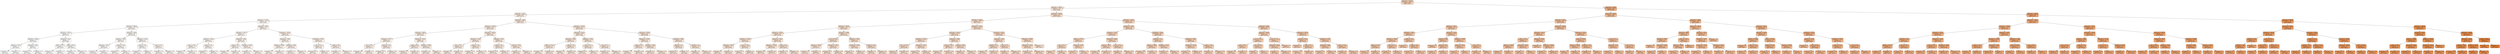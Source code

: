 digraph Tree {
node [shape=box, style="filled, rounded", color="black", fontname="helvetica"] ;
edge [fontname="helvetica"] ;
0 [label="GOLD_open <= 1487.35\nsquared_error = 54535.72\nsamples = 1851\nvalue = 1425.0", fillcolor="#f5d1b6"] ;
1 [label="GOLD_open <= 1262.45\nsquared_error = 7418.2\nsamples = 1175\nvalue = 1266.99", fillcolor="#f9e4d5"] ;
0 -> 1 [labeldistance=2.5, labelangle=45, headlabel="True"] ;
2 [label="GOLD_open <= 1172.7\nsquared_error = 2549.37\nsamples = 554\nvalue = 1197.73", fillcolor="#fbede2"] ;
1 -> 2 ;
3 [label="GOLD_open <= 1117.75\nsquared_error = 1176.91\nsamples = 129\nvalue = 1122.54", fillcolor="#fdf6f1"] ;
2 -> 3 ;
4 [label="GOLD_high <= 1093.85\nsquared_error = 307.85\nsamples = 53\nvalue = 1089.39", fillcolor="#fefaf7"] ;
3 -> 4 ;
5 [label="GOLD_open <= 1071.25\nsquared_error = 91.32\nsamples = 24\nvalue = 1071.71", fillcolor="#fefcfb"] ;
4 -> 5 ;
6 [label="GOLD_open <= 1063.3\nsquared_error = 23.88\nsamples = 12\nvalue = 1063.94", fillcolor="#fffdfc"] ;
5 -> 6 ;
7 [label="GOLD_low <= 1051.1\nsquared_error = 15.76\nsamples = 5\nvalue = 1059.22", fillcolor="#fffefd"] ;
6 -> 7 ;
8 [label="squared_error = 0.0\nsamples = 1\nvalue = 1049.6", fillcolor="#ffffff"] ;
7 -> 8 ;
9 [label="squared_error = 4.71\nsamples = 4\nvalue = 1060.42", fillcolor="#fffefd"] ;
7 -> 9 ;
10 [label="GOLD_open <= 1066.7\nsquared_error = 3.46\nsamples = 7\nvalue = 1067.2", fillcolor="#fffdfc"] ;
6 -> 10 ;
11 [label="squared_error = 0.01\nsamples = 2\nvalue = 1065.06", fillcolor="#fffdfc"] ;
10 -> 11 ;
12 [label="squared_error = 0.97\nsamples = 5\nvalue = 1068.54", fillcolor="#fffdfb"] ;
10 -> 12 ;
13 [label="GOLD_open <= 1077.2\nsquared_error = 18.43\nsamples = 12\nvalue = 1080.71", fillcolor="#fefbf9"] ;
5 -> 13 ;
14 [label="SP500 <= 2087.73\nsquared_error = 1.33\nsamples = 6\nvalue = 1075.49", fillcolor="#fefcfa"] ;
13 -> 14 ;
15 [label="squared_error = 0.27\nsamples = 5\nvalue = 1076.16", fillcolor="#fefcfa"] ;
14 -> 15 ;
16 [label="squared_error = 0.0\nsamples = 1\nvalue = 1073.8", fillcolor="#fefcfa"] ;
14 -> 16 ;
17 [label="SP500 <= 2042.47\nsquared_error = 3.2\nsamples = 6\nvalue = 1083.76", fillcolor="#fefbf8"] ;
13 -> 17 ;
18 [label="squared_error = 0.04\nsamples = 2\nvalue = 1080.87", fillcolor="#fefbf9"] ;
17 -> 18 ;
19 [label="squared_error = 0.53\nsamples = 4\nvalue = 1084.72", fillcolor="#fefbf8"] ;
17 -> 19 ;
20 [label="GOLD_high <= 1109.0\nsquared_error = 96.39\nsamples = 29\nvalue = 1101.46", fillcolor="#fef9f5"] ;
4 -> 20 ;
21 [label="GOLD_low <= 1088.3\nsquared_error = 24.17\nsamples = 14\nvalue = 1093.7", fillcolor="#fefaf6"] ;
20 -> 21 ;
22 [label="GOLD_open <= 1091.2\nsquared_error = 11.77\nsamples = 10\nvalue = 1091.73", fillcolor="#fefaf7"] ;
21 -> 22 ;
23 [label="squared_error = 3.6\nsamples = 5\nvalue = 1088.58", fillcolor="#fefaf7"] ;
22 -> 23 ;
24 [label="squared_error = 7.11\nsamples = 5\nvalue = 1093.63", fillcolor="#fefaf6"] ;
22 -> 24 ;
25 [label="crude_oil <= 30.47\nsquared_error = 15.11\nsamples = 4\nvalue = 1099.59", fillcolor="#fef9f5"] ;
21 -> 25 ;
26 [label="squared_error = 0.0\nsamples = 1\nvalue = 1106.2", fillcolor="#fef8f4"] ;
25 -> 26 ;
27 [label="squared_error = 0.71\nsamples = 3\nvalue = 1097.38", fillcolor="#fef9f6"] ;
25 -> 27 ;
28 [label="GOLD_open <= 1110.35\nsquared_error = 31.16\nsamples = 15\nvalue = 1110.34", fillcolor="#fdf7f3"] ;
20 -> 28 ;
29 [label="silver <= 14.93\nsquared_error = 4.25\nsamples = 7\nvalue = 1104.71", fillcolor="#fef8f4"] ;
28 -> 29 ;
30 [label="squared_error = 0.74\nsamples = 4\nvalue = 1103.09", fillcolor="#fef8f5"] ;
29 -> 30 ;
31 [label="squared_error = 1.7\nsamples = 3\nvalue = 1106.6", fillcolor="#fef8f4"] ;
29 -> 31 ;
32 [label="silver <= 15.24\nsquared_error = 3.1\nsamples = 8\nvalue = 1115.23", fillcolor="#fdf7f2"] ;
28 -> 32 ;
33 [label="squared_error = 1.59\nsamples = 6\nvalue = 1116.05", fillcolor="#fdf7f2"] ;
32 -> 33 ;
34 [label="squared_error = 0.19\nsamples = 2\nvalue = 1112.95", fillcolor="#fdf7f3"] ;
32 -> 34 ;
35 [label="GOLD_open <= 1146.8\nsquared_error = 272.9\nsamples = 76\nvalue = 1149.34", fillcolor="#fcf3ec"] ;
3 -> 35 ;
36 [label="GOLD_open <= 1130.7\nsquared_error = 77.2\nsamples = 37\nvalue = 1133.75", fillcolor="#fdf5ef"] ;
35 -> 36 ;
37 [label="GOLD_low <= 1128.2\nsquared_error = 23.33\nsamples = 11\nvalue = 1123.54", fillcolor="#fdf6f1"] ;
36 -> 37 ;
38 [label="silver <= 14.26\nsquared_error = 15.38\nsamples = 9\nvalue = 1122.14", fillcolor="#fdf6f1"] ;
37 -> 38 ;
39 [label="squared_error = 0.0\nsamples = 1\nvalue = 1115.8", fillcolor="#fdf7f2"] ;
38 -> 39 ;
40 [label="squared_error = 11.01\nsamples = 8\nvalue = 1123.05", fillcolor="#fdf6f1"] ;
38 -> 40 ;
41 [label="copper <= 2.39\nsquared_error = 0.14\nsamples = 2\nvalue = 1130.97", fillcolor="#fdf5ef"] ;
37 -> 41 ;
42 [label="squared_error = 0.0\nsamples = 1\nvalue = 1131.5", fillcolor="#fdf5ef"] ;
41 -> 42 ;
43 [label="squared_error = 0.0\nsamples = 1\nvalue = 1130.7", fillcolor="#fdf5ef"] ;
41 -> 43 ;
44 [label="GOLD_open <= 1138.4\nsquared_error = 27.85\nsamples = 26\nvalue = 1138.73", fillcolor="#fdf4ee"] ;
36 -> 44 ;
45 [label="copper <= 2.32\nsquared_error = 5.65\nsamples = 14\nvalue = 1134.51", fillcolor="#fdf5ef"] ;
44 -> 45 ;
46 [label="squared_error = 3.63\nsamples = 3\nvalue = 1131.15", fillcolor="#fdf5ef"] ;
45 -> 46 ;
47 [label="squared_error = 2.85\nsamples = 11\nvalue = 1135.3", fillcolor="#fdf4ee"] ;
45 -> 47 ;
48 [label="GOLD_open <= 1144.65\nsquared_error = 8.76\nsamples = 12\nvalue = 1143.65", fillcolor="#fdf3ed"] ;
44 -> 48 ;
49 [label="squared_error = 4.76\nsamples = 8\nvalue = 1141.81", fillcolor="#fdf4ed"] ;
48 -> 49 ;
50 [label="squared_error = 1.36\nsamples = 4\nvalue = 1146.54", fillcolor="#fdf3ec"] ;
48 -> 50 ;
51 [label="GOLD_open <= 1161.25\nsquared_error = 50.02\nsamples = 39\nvalue = 1162.83", fillcolor="#fcf1e9"] ;
35 -> 51 ;
52 [label="GOLD_open <= 1154.5\nsquared_error = 10.54\nsamples = 15\nvalue = 1155.73", fillcolor="#fcf2ea"] ;
51 -> 52 ;
53 [label="GOLD_low <= 1136.95\nsquared_error = 1.67\nsamples = 7\nvalue = 1152.48", fillcolor="#fcf2eb"] ;
52 -> 53 ;
54 [label="squared_error = 0.0\nsamples = 1\nvalue = 1148.8", fillcolor="#fcf3ec"] ;
53 -> 54 ;
55 [label="squared_error = 0.34\nsamples = 6\nvalue = 1152.85", fillcolor="#fcf2eb"] ;
53 -> 55 ;
56 [label="GOLD_high <= 1168.3\nsquared_error = 2.69\nsamples = 8\nvalue = 1158.29", fillcolor="#fcf2ea"] ;
52 -> 56 ;
57 [label="squared_error = 0.57\nsamples = 7\nvalue = 1159.24", fillcolor="#fcf1ea"] ;
56 -> 57 ;
58 [label="squared_error = 0.0\nsamples = 1\nvalue = 1155.9", fillcolor="#fcf2ea"] ;
56 -> 58 ;
59 [label="GOLD_open <= 1168.75\nsquared_error = 25.71\nsamples = 24\nvalue = 1167.05", fillcolor="#fcf0e8"] ;
51 -> 59 ;
60 [label="VIX <= 14.12\nsquared_error = 25.33\nsamples = 15\nvalue = 1165.0", fillcolor="#fcf1e9"] ;
59 -> 60 ;
61 [label="squared_error = 30.23\nsamples = 4\nvalue = 1160.5", fillcolor="#fcf1e9"] ;
60 -> 61 ;
62 [label="squared_error = 10.15\nsamples = 11\nvalue = 1167.0", fillcolor="#fcf0e8"] ;
60 -> 62 ;
63 [label="copper <= 2.66\nsquared_error = 8.35\nsamples = 9\nvalue = 1170.39", fillcolor="#fcf0e8"] ;
59 -> 63 ;
64 [label="squared_error = 1.29\nsamples = 5\nvalue = 1172.14", fillcolor="#fcf0e7"] ;
63 -> 64 ;
65 [label="squared_error = 6.47\nsamples = 4\nvalue = 1167.47", fillcolor="#fcf0e8"] ;
63 -> 65 ;
66 [label="GOLD_open <= 1220.1\nsquared_error = 525.52\nsamples = 425\nvalue = 1222.5", fillcolor="#fbeadd"] ;
2 -> 66 ;
67 [label="GOLD_open <= 1198.8\nsquared_error = 151.16\nsamples = 192\nvalue = 1200.94", fillcolor="#fbece2"] ;
66 -> 67 ;
68 [label="GOLD_open <= 1188.3\nsquared_error = 48.14\nsamples = 79\nvalue = 1189.01", fillcolor="#fbeee4"] ;
67 -> 68 ;
69 [label="GOLD_open <= 1176.75\nsquared_error = 22.1\nsamples = 39\nvalue = 1182.83", fillcolor="#fcefe5"] ;
68 -> 69 ;
70 [label="VIX <= 14.65\nsquared_error = 4.76\nsamples = 7\nvalue = 1174.74", fillcolor="#fcf0e7"] ;
69 -> 70 ;
71 [label="squared_error = 0.58\nsamples = 6\nvalue = 1173.9", fillcolor="#fcf0e7"] ;
70 -> 71 ;
72 [label="squared_error = -0.0\nsamples = 1\nvalue = 1179.8", fillcolor="#fcefe6"] ;
70 -> 72 ;
73 [label="crude_oil <= 71.73\nsquared_error = 13.9\nsamples = 32\nvalue = 1183.98", fillcolor="#fceee5"] ;
69 -> 73 ;
74 [label="squared_error = 10.12\nsamples = 24\nvalue = 1183.1", fillcolor="#fcefe5"] ;
73 -> 74 ;
75 [label="squared_error = 11.62\nsamples = 8\nvalue = 1187.93", fillcolor="#fbeee4"] ;
73 -> 75 ;
76 [label="GOLD_open <= 1193.75\nsquared_error = 12.16\nsamples = 40\nvalue = 1194.1", fillcolor="#fbede3"] ;
68 -> 76 ;
77 [label="copper <= 2.32\nsquared_error = 9.59\nsamples = 20\nvalue = 1191.74", fillcolor="#fbede3"] ;
76 -> 77 ;
78 [label="squared_error = 0.11\nsamples = 2\nvalue = 1198.13", fillcolor="#fbede2"] ;
77 -> 78 ;
79 [label="squared_error = 6.18\nsamples = 18\nvalue = 1191.13", fillcolor="#fbeee4"] ;
77 -> 79 ;
80 [label="GOLD_low <= 1196.35\nsquared_error = 3.58\nsamples = 20\nvalue = 1196.46", fillcolor="#fbede2"] ;
76 -> 80 ;
81 [label="squared_error = 3.16\nsamples = 18\nvalue = 1196.02", fillcolor="#fbede3"] ;
80 -> 81 ;
82 [label="squared_error = 0.3\nsamples = 2\nvalue = 1198.55", fillcolor="#fbede2"] ;
80 -> 82 ;
83 [label="GOLD_open <= 1209.35\nsquared_error = 55.78\nsamples = 113\nvalue = 1209.2", fillcolor="#fbebe0"] ;
67 -> 83 ;
84 [label="GOLD_open <= 1204.1\nsquared_error = 21.95\nsamples = 62\nvalue = 1204.17", fillcolor="#fbece1"] ;
83 -> 84 ;
85 [label="NLR <= 44.33\nsquared_error = 12.39\nsamples = 32\nvalue = 1201.56", fillcolor="#fbece1"] ;
84 -> 85 ;
86 [label="squared_error = 0.0\nsamples = 1\nvalue = 1211.6", fillcolor="#fbebe0"] ;
85 -> 86 ;
87 [label="squared_error = 8.26\nsamples = 31\nvalue = 1201.11", fillcolor="#fbece2"] ;
85 -> 87 ;
88 [label="copper <= 3.09\nsquared_error = 18.1\nsamples = 30\nvalue = 1206.72", fillcolor="#fbece0"] ;
84 -> 88 ;
89 [label="squared_error = 11.42\nsamples = 25\nvalue = 1207.66", fillcolor="#fbebe0"] ;
88 -> 89 ;
90 [label="squared_error = 21.94\nsamples = 5\nvalue = 1201.23", fillcolor="#fbece2"] ;
88 -> 90 ;
91 [label="GOLD_open <= 1214.6\nsquared_error = 33.0\nsamples = 51\nvalue = 1214.89", fillcolor="#fbebdf"] ;
83 -> 91 ;
92 [label="copper <= 3.05\nsquared_error = 25.33\nsamples = 27\nvalue = 1212.38", fillcolor="#fbebdf"] ;
91 -> 92 ;
93 [label="squared_error = 14.03\nsamples = 22\nvalue = 1211.04", fillcolor="#fbebe0"] ;
92 -> 93 ;
94 [label="squared_error = 34.97\nsamples = 5\nvalue = 1217.71", fillcolor="#fbeade"] ;
92 -> 94 ;
95 [label="crude_oil <= 97.54\nsquared_error = 21.36\nsamples = 24\nvalue = 1218.58", fillcolor="#fbeade"] ;
91 -> 95 ;
96 [label="squared_error = 13.6\nsamples = 23\nvalue = 1218.08", fillcolor="#fbeade"] ;
95 -> 96 ;
97 [label="squared_error = -0.0\nsamples = 1\nvalue = 1235.0", fillcolor="#fae8db"] ;
95 -> 97 ;
98 [label="GOLD_open <= 1237.95\nsquared_error = 162.64\nsamples = 233\nvalue = 1239.56", fillcolor="#fae8da"] ;
66 -> 98 ;
99 [label="GOLD_open <= 1231.05\nsquared_error = 28.62\nsamples = 105\nvalue = 1227.84", fillcolor="#fae9dc"] ;
98 -> 99 ;
100 [label="GOLD_open <= 1224.9\nsquared_error = 14.87\nsamples = 70\nvalue = 1225.42", fillcolor="#fbe9dd"] ;
99 -> 100 ;
101 [label="SP500 <= 1115.14\nsquared_error = 10.58\nsamples = 31\nvalue = 1222.92", fillcolor="#fbeadd"] ;
100 -> 101 ;
102 [label="squared_error = 2.14\nsamples = 2\nvalue = 1215.63", fillcolor="#fbeadf"] ;
101 -> 102 ;
103 [label="squared_error = 8.04\nsamples = 29\nvalue = 1223.31", fillcolor="#fbeadd"] ;
101 -> 103 ;
104 [label="copper <= 2.08\nsquared_error = 7.78\nsamples = 39\nvalue = 1227.72", fillcolor="#fae9dc"] ;
100 -> 104 ;
105 [label="squared_error = 0.0\nsamples = 1\nvalue = 1239.1", fillcolor="#fae8da"] ;
104 -> 105 ;
106 [label="squared_error = 5.82\nsamples = 38\nvalue = 1227.54", fillcolor="#fae9dc"] ;
104 -> 106 ;
107 [label="GOLD_open <= 1234.0\nsquared_error = 17.55\nsamples = 35\nvalue = 1233.16", fillcolor="#fae8db"] ;
99 -> 107 ;
108 [label="silver <= 19.3\nsquared_error = 15.42\nsamples = 15\nvalue = 1230.68", fillcolor="#fae9dc"] ;
107 -> 108 ;
109 [label="squared_error = 8.75\nsamples = 13\nvalue = 1231.51", fillcolor="#fae9dc"] ;
108 -> 109 ;
110 [label="squared_error = 2.89\nsamples = 2\nvalue = 1222.0", fillcolor="#fbeade"] ;
108 -> 110 ;
111 [label="VIX <= 21.77\nsquared_error = 11.75\nsamples = 20\nvalue = 1234.89", fillcolor="#fae8db"] ;
107 -> 111 ;
112 [label="squared_error = 10.63\nsamples = 14\nvalue = 1236.39", fillcolor="#fae8db"] ;
111 -> 112 ;
113 [label="squared_error = 4.72\nsamples = 6\nvalue = 1232.59", fillcolor="#fae8db"] ;
111 -> 113 ;
114 [label="GOLD_open <= 1252.05\nsquared_error = 53.78\nsamples = 128\nvalue = 1249.85", fillcolor="#fae6d8"] ;
98 -> 114 ;
115 [label="GOLD_open <= 1243.65\nsquared_error = 27.67\nsamples = 79\nvalue = 1245.59", fillcolor="#fae7d9"] ;
114 -> 115 ;
116 [label="copper <= 2.67\nsquared_error = 14.6\nsamples = 31\nvalue = 1241.41", fillcolor="#fae7da"] ;
115 -> 116 ;
117 [label="squared_error = 7.35\nsamples = 7\nvalue = 1238.51", fillcolor="#fae8da"] ;
116 -> 117 ;
118 [label="squared_error = 13.69\nsamples = 24\nvalue = 1242.19", fillcolor="#fae7da"] ;
116 -> 118 ;
119 [label="GOLD_high <= 1261.1\nsquared_error = 15.95\nsamples = 48\nvalue = 1248.52", fillcolor="#fae6d8"] ;
115 -> 119 ;
120 [label="squared_error = 12.0\nsamples = 40\nvalue = 1247.63", fillcolor="#fae7d9"] ;
119 -> 120 ;
121 [label="squared_error = 11.11\nsamples = 8\nvalue = 1253.12", fillcolor="#fae6d7"] ;
119 -> 121 ;
122 [label="GOLD_open <= 1258.6\nsquared_error = 19.07\nsamples = 49\nvalue = 1256.74", fillcolor="#fae5d7"] ;
114 -> 122 ;
123 [label="EURUSD <= 1.37\nsquared_error = 10.1\nsamples = 36\nvalue = 1255.18", fillcolor="#fae6d7"] ;
122 -> 123 ;
124 [label="squared_error = 7.97\nsamples = 34\nvalue = 1254.79", fillcolor="#fae6d7"] ;
123 -> 124 ;
125 [label="squared_error = 9.61\nsamples = 2\nvalue = 1260.3", fillcolor="#fae5d6"] ;
123 -> 125 ;
126 [label="EURUSD <= 1.1\nsquared_error = 19.86\nsamples = 13\nvalue = 1260.72", fillcolor="#fae5d6"] ;
122 -> 126 ;
127 [label="squared_error = 5.11\nsamples = 3\nvalue = 1266.53", fillcolor="#f9e4d5"] ;
126 -> 127 ;
128 [label="squared_error = 7.98\nsamples = 10\nvalue = 1258.54", fillcolor="#fae5d6"] ;
126 -> 128 ;
129 [label="GOLD_open <= 1365.35\nsquared_error = 3148.59\nsamples = 621\nvalue = 1332.86", fillcolor="#f8dcc8"] ;
1 -> 129 ;
130 [label="GOLD_open <= 1308.15\nsquared_error = 708.52\nsamples = 478\nvalue = 1307.0", fillcolor="#f8dfcd"] ;
129 -> 130 ;
131 [label="GOLD_open <= 1285.05\nsquared_error = 141.87\nsamples = 243\nvalue = 1284.27", fillcolor="#f9e2d1"] ;
130 -> 131 ;
132 [label="GOLD_open <= 1272.65\nsquared_error = 36.38\nsamples = 122\nvalue = 1274.59", fillcolor="#f9e3d3"] ;
131 -> 132 ;
133 [label="GOLD_open <= 1267.65\nsquared_error = 16.02\nsamples = 42\nvalue = 1268.41", fillcolor="#f9e4d5"] ;
132 -> 133 ;
134 [label="GOLD_open <= 1262.8\nsquared_error = 14.77\nsamples = 20\nvalue = 1266.65", fillcolor="#f9e4d5"] ;
133 -> 134 ;
135 [label="squared_error = 0.0\nsamples = 1\nvalue = 1275.9", fillcolor="#f9e3d3"] ;
134 -> 135 ;
136 [label="squared_error = 7.12\nsamples = 19\nvalue = 1265.76", fillcolor="#f9e4d5"] ;
134 -> 136 ;
137 [label="silver <= 14.86\nsquared_error = 10.89\nsamples = 22\nvalue = 1270.21", fillcolor="#f9e4d4"] ;
133 -> 137 ;
138 [label="squared_error = 0.0\nsamples = 1\nvalue = 1258.1", fillcolor="#fae5d7"] ;
137 -> 138 ;
139 [label="squared_error = 6.5\nsamples = 21\nvalue = 1270.59", fillcolor="#f9e4d4"] ;
137 -> 139 ;
140 [label="GOLD_open <= 1281.5\nsquared_error = 15.32\nsamples = 80\nvalue = 1277.96", fillcolor="#f9e3d3"] ;
132 -> 140 ;
141 [label="GOLD_open <= 1276.85\nsquared_error = 10.15\nsamples = 61\nvalue = 1276.65", fillcolor="#f9e3d3"] ;
140 -> 141 ;
142 [label="squared_error = 6.11\nsamples = 23\nvalue = 1274.9", fillcolor="#f9e3d3"] ;
141 -> 142 ;
143 [label="squared_error = 9.62\nsamples = 38\nvalue = 1277.71", fillcolor="#f9e3d3"] ;
141 -> 143 ;
144 [label="NLR <= 45.76\nsquared_error = 6.22\nsamples = 19\nvalue = 1282.59", fillcolor="#f9e2d2"] ;
140 -> 144 ;
145 [label="squared_error = 0.06\nsamples = 2\nvalue = 1277.27", fillcolor="#f9e3d3"] ;
144 -> 145 ;
146 [label="squared_error = 3.02\nsamples = 17\nvalue = 1283.25", fillcolor="#f9e2d2"] ;
144 -> 146 ;
147 [label="GOLD_open <= 1296.6\nsquared_error = 51.78\nsamples = 121\nvalue = 1294.39", fillcolor="#f9e1cf"] ;
131 -> 147 ;
148 [label="RUT <= 663.86\nsquared_error = 19.97\nsamples = 80\nvalue = 1290.29", fillcolor="#f9e1d0"] ;
147 -> 148 ;
149 [label="GOLD_low <= 1287.85\nsquared_error = 44.01\nsamples = 2\nvalue = 1277.27", fillcolor="#f9e3d3"] ;
148 -> 149 ;
150 [label="squared_error = -0.0\nsamples = 1\nvalue = 1274.3", fillcolor="#f9e3d3"] ;
149 -> 150 ;
151 [label="squared_error = -0.0\nsamples = 1\nvalue = 1292.1", fillcolor="#f9e1d0"] ;
149 -> 151 ;
152 [label="GOLD_open <= 1290.35\nsquared_error = 9.4\nsamples = 78\nvalue = 1290.97", fillcolor="#f9e1d0"] ;
148 -> 152 ;
153 [label="squared_error = 8.21\nsamples = 28\nvalue = 1288.9", fillcolor="#f9e1d1"] ;
152 -> 153 ;
154 [label="squared_error = 4.96\nsamples = 50\nvalue = 1292.46", fillcolor="#f9e1d0"] ;
152 -> 154 ;
155 [label="GOLD_open <= 1303.6\nsquared_error = 15.74\nsamples = 41\nvalue = 1302.5", fillcolor="#f9e0ce"] ;
147 -> 155 ;
156 [label="GOLD_high <= 1303.95\nsquared_error = 7.35\nsamples = 24\nvalue = 1299.93", fillcolor="#f9e0ce"] ;
155 -> 156 ;
157 [label="squared_error = 1.33\nsamples = 11\nvalue = 1298.05", fillcolor="#f9e0cf"] ;
156 -> 157 ;
158 [label="squared_error = 6.92\nsamples = 13\nvalue = 1301.51", fillcolor="#f9e0ce"] ;
156 -> 158 ;
159 [label="crude_oil <= 51.21\nsquared_error = 8.65\nsamples = 17\nvalue = 1305.54", fillcolor="#f8dfcd"] ;
155 -> 159 ;
160 [label="squared_error = 0.0\nsamples = 1\nvalue = 1316.4", fillcolor="#f8decb"] ;
159 -> 160 ;
161 [label="squared_error = 4.43\nsamples = 16\nvalue = 1305.13", fillcolor="#f8dfcd"] ;
159 -> 161 ;
162 [label="GOLD_open <= 1333.75\nsquared_error = 234.08\nsamples = 235\nvalue = 1329.91", fillcolor="#f8dcc9"] ;
130 -> 162 ;
163 [label="GOLD_open <= 1320.9\nsquared_error = 53.18\nsamples = 149\nvalue = 1320.04", fillcolor="#f8deca"] ;
162 -> 163 ;
164 [label="GOLD_open <= 1313.05\nsquared_error = 15.32\nsamples = 74\nvalue = 1314.49", fillcolor="#f8decc"] ;
163 -> 164 ;
165 [label="RUT <= 1154.65\nsquared_error = 7.56\nsamples = 28\nvalue = 1310.93", fillcolor="#f8dfcc"] ;
164 -> 165 ;
166 [label="squared_error = 2.6\nsamples = 11\nvalue = 1308.88", fillcolor="#f8dfcd"] ;
165 -> 166 ;
167 [label="squared_error = 6.39\nsamples = 17\nvalue = 1312.21", fillcolor="#f8dfcc"] ;
165 -> 167 ;
168 [label="GOLD_open <= 1315.75\nsquared_error = 7.56\nsamples = 46\nvalue = 1316.67", fillcolor="#f8decb"] ;
164 -> 168 ;
169 [label="squared_error = 5.39\nsamples = 23\nvalue = 1314.96", fillcolor="#f8decb"] ;
168 -> 169 ;
170 [label="squared_error = 5.08\nsamples = 23\nvalue = 1318.04", fillcolor="#f8decb"] ;
168 -> 170 ;
171 [label="GOLD_open <= 1326.3\nsquared_error = 27.88\nsamples = 75\nvalue = 1325.75", fillcolor="#f8ddc9"] ;
163 -> 171 ;
172 [label="crude_oil <= 48.57\nsquared_error = 12.12\nsamples = 37\nvalue = 1322.34", fillcolor="#f8ddca"] ;
171 -> 172 ;
173 [label="squared_error = 1.95\nsamples = 6\nvalue = 1325.39", fillcolor="#f8ddc9"] ;
172 -> 173 ;
174 [label="squared_error = 11.88\nsamples = 31\nvalue = 1321.69", fillcolor="#f8ddca"] ;
172 -> 174 ;
175 [label="crude_oil <= 104.52\nsquared_error = 20.12\nsamples = 38\nvalue = 1329.21", fillcolor="#f8dcc9"] ;
171 -> 175 ;
176 [label="squared_error = 13.6\nsamples = 35\nvalue = 1330.29", fillcolor="#f8dcc9"] ;
175 -> 176 ;
177 [label="squared_error = 0.02\nsamples = 3\nvalue = 1321.63", fillcolor="#f8ddca"] ;
175 -> 177 ;
178 [label="GOLD_open <= 1350.1\nsquared_error = 109.98\nsamples = 86\nvalue = 1346.06", fillcolor="#f7dac5"] ;
162 -> 178 ;
179 [label="GOLD_open <= 1341.1\nsquared_error = 32.33\nsamples = 56\nvalue = 1340.32", fillcolor="#f8dbc7"] ;
178 -> 179 ;
180 [label="EURUSD <= 1.11\nsquared_error = 13.8\nsamples = 31\nvalue = 1336.75", fillcolor="#f8dcc7"] ;
179 -> 180 ;
181 [label="squared_error = 7.56\nsamples = 2\nvalue = 1329.45", fillcolor="#f8dcc9"] ;
180 -> 181 ;
182 [label="squared_error = 9.09\nsamples = 29\nvalue = 1337.41", fillcolor="#f8dbc7"] ;
180 -> 182 ;
183 [label="VIX <= 11.29\nsquared_error = 21.6\nsamples = 25\nvalue = 1344.5", fillcolor="#f7dbc6"] ;
179 -> 183 ;
184 [label="squared_error = 0.0\nsamples = 1\nvalue = 1362.9", fillcolor="#f7d8c2"] ;
183 -> 184 ;
185 [label="squared_error = 13.47\nsamples = 24\nvalue = 1344.04", fillcolor="#f7dbc6"] ;
183 -> 185 ;
186 [label="GOLD_open <= 1364.85\nsquared_error = 87.81\nsamples = 30\nvalue = 1356.07", fillcolor="#f7d9c3"] ;
178 -> 186 ;
187 [label="GOLD_open <= 1357.55\nsquared_error = 41.64\nsamples = 29\nvalue = 1357.04", fillcolor="#f7d9c3"] ;
186 -> 187 ;
188 [label="squared_error = 23.29\nsamples = 19\nvalue = 1353.99", fillcolor="#f7d9c4"] ;
187 -> 188 ;
189 [label="squared_error = 31.55\nsamples = 10\nvalue = 1362.02", fillcolor="#f7d8c2"] ;
187 -> 189 ;
190 [label="squared_error = -0.0\nsamples = 1\nvalue = 1307.6", fillcolor="#f8dfcd"] ;
186 -> 190 ;
191 [label="GOLD_open <= 1430.7\nsquared_error = 1447.56\nsamples = 143\nvalue = 1420.74", fillcolor="#f6d1b7"] ;
129 -> 191 ;
192 [label="GOLD_open <= 1395.0\nsquared_error = 321.71\nsamples = 90\nvalue = 1393.38", fillcolor="#f6d5bc"] ;
191 -> 192 ;
193 [label="GOLD_open <= 1371.3\nsquared_error = 78.98\nsamples = 52\nvalue = 1380.91", fillcolor="#f7d6bf"] ;
192 -> 193 ;
194 [label="platinum <= 1459.45\nsquared_error = 7.3\nsamples = 15\nvalue = 1370.01", fillcolor="#f7d7c1"] ;
193 -> 194 ;
195 [label="VIX <= 13.59\nsquared_error = 4.9\nsamples = 6\nvalue = 1367.58", fillcolor="#f7d8c1"] ;
194 -> 195 ;
196 [label="squared_error = 2.72\nsamples = 2\nvalue = 1370.95", fillcolor="#f7d7c1"] ;
195 -> 196 ;
197 [label="squared_error = 1.34\nsamples = 4\nvalue = 1366.61", fillcolor="#f7d8c1"] ;
195 -> 197 ;
198 [label="GOLD_low <= 1361.85\nsquared_error = 2.6\nsamples = 9\nvalue = 1371.57", fillcolor="#f7d7c0"] ;
194 -> 198 ;
199 [label="squared_error = 0.76\nsamples = 5\nvalue = 1372.54", fillcolor="#f7d7c0"] ;
198 -> 199 ;
200 [label="squared_error = 1.16\nsamples = 4\nvalue = 1369.82", fillcolor="#f7d7c1"] ;
198 -> 200 ;
201 [label="GOLD_open <= 1384.65\nsquared_error = 39.62\nsamples = 37\nvalue = 1385.38", fillcolor="#f6d6be"] ;
193 -> 201 ;
202 [label="crude_oil <= 86.52\nsquared_error = 22.72\nsamples = 16\nvalue = 1380.57", fillcolor="#f7d6bf"] ;
201 -> 202 ;
203 [label="squared_error = 6.92\nsamples = 4\nvalue = 1374.98", fillcolor="#f7d7c0"] ;
202 -> 203 ;
204 [label="squared_error = 16.02\nsamples = 12\nvalue = 1382.12", fillcolor="#f7d6be"] ;
202 -> 204 ;
205 [label="RUT <= 735.73\nsquared_error = 24.03\nsamples = 21\nvalue = 1388.73", fillcolor="#f6d5bd"] ;
201 -> 205 ;
206 [label="squared_error = 0.0\nsamples = 1\nvalue = 1410.1", fillcolor="#f6d2b9"] ;
205 -> 206 ;
207 [label="squared_error = 10.07\nsamples = 20\nvalue = 1388.07", fillcolor="#f6d5bd"] ;
205 -> 207 ;
208 [label="GOLD_open <= 1410.6\nsquared_error = 106.26\nsamples = 38\nvalue = 1411.96", fillcolor="#f6d2b9"] ;
192 -> 208 ;
209 [label="EURUSD <= 1.33\nsquared_error = 41.57\nsamples = 14\nvalue = 1400.98", fillcolor="#f6d4bb"] ;
208 -> 209 ;
210 [label="GOLD_low <= 1392.8\nsquared_error = 40.82\nsamples = 9\nvalue = 1403.63", fillcolor="#f6d3ba"] ;
209 -> 210 ;
211 [label="squared_error = 31.06\nsamples = 4\nvalue = 1408.76", fillcolor="#f6d3b9"] ;
210 -> 211 ;
212 [label="squared_error = 15.61\nsamples = 5\nvalue = 1399.97", fillcolor="#f6d4bb"] ;
210 -> 212 ;
213 [label="GOLD_high <= 1424.15\nsquared_error = 10.2\nsamples = 5\nvalue = 1396.44", fillcolor="#f6d4bc"] ;
209 -> 213 ;
214 [label="squared_error = 3.02\nsamples = 4\nvalue = 1395.32", fillcolor="#f6d4bc"] ;
213 -> 214 ;
215 [label="squared_error = -0.0\nsamples = 1\nvalue = 1403.2", fillcolor="#f6d3ba"] ;
213 -> 215 ;
216 [label="GOLD_open <= 1426.4\nsquared_error = 37.43\nsamples = 24\nvalue = 1418.1", fillcolor="#f6d1b7"] ;
208 -> 216 ;
217 [label="GOLD_open <= 1414.05\nsquared_error = 17.25\nsamples = 18\nvalue = 1415.14", fillcolor="#f6d2b8"] ;
216 -> 217 ;
218 [label="squared_error = 3.86\nsamples = 7\nvalue = 1412.35", fillcolor="#f6d2b9"] ;
217 -> 218 ;
219 [label="squared_error = 16.36\nsamples = 11\nvalue = 1417.51", fillcolor="#f6d2b8"] ;
217 -> 219 ;
220 [label="copper <= 3.26\nsquared_error = 14.59\nsamples = 6\nvalue = 1425.19", fillcolor="#f5d1b6"] ;
216 -> 220 ;
221 [label="squared_error = 3.42\nsamples = 3\nvalue = 1422.83", fillcolor="#f5d1b7"] ;
220 -> 221 ;
222 [label="squared_error = 10.53\nsamples = 3\nvalue = 1428.72", fillcolor="#f5d0b5"] ;
220 -> 222 ;
223 [label="GOLD_open <= 1459.0\nsquared_error = 262.85\nsamples = 53\nvalue = 1462.73", fillcolor="#f4ccaf"] ;
191 -> 223 ;
224 [label="GOLD_high <= 1454.9\nsquared_error = 126.75\nsamples = 14\nvalue = 1443.51", fillcolor="#f5ceb3"] ;
223 -> 224 ;
225 [label="VIX <= 20.24\nsquared_error = 14.42\nsamples = 7\nvalue = 1435.52", fillcolor="#f5cfb4"] ;
224 -> 225 ;
226 [label="DXY <= 76.64\nsquared_error = 1.75\nsamples = 5\nvalue = 1437.5", fillcolor="#f5cfb4"] ;
225 -> 226 ;
227 [label="squared_error = 0.51\nsamples = 3\nvalue = 1438.19", fillcolor="#f5cfb4"] ;
226 -> 227 ;
228 [label="squared_error = 0.98\nsamples = 2\nvalue = 1435.9", fillcolor="#f5cfb4"] ;
226 -> 228 ;
229 [label="RUT <= 805.89\nsquared_error = 0.22\nsamples = 2\nvalue = 1428.93", fillcolor="#f5d0b5"] ;
225 -> 229 ;
230 [label="squared_error = 0.0\nsamples = 1\nvalue = 1429.6", fillcolor="#f5d0b5"] ;
229 -> 230 ;
231 [label="squared_error = 0.0\nsamples = 1\nvalue = 1428.6", fillcolor="#f5d0b5"] ;
229 -> 231 ;
232 [label="DXY <= 97.79\nsquared_error = 111.58\nsamples = 7\nvalue = 1451.49", fillcolor="#f5cdb1"] ;
224 -> 232 ;
233 [label="GOLD_high <= 1462.45\nsquared_error = 53.54\nsamples = 6\nvalue = 1454.96", fillcolor="#f5cdb0"] ;
232 -> 233 ;
234 [label="squared_error = 0.0\nsamples = 1\nvalue = 1468.6", fillcolor="#f4cbae"] ;
233 -> 234 ;
235 [label="squared_error = 14.93\nsamples = 5\nvalue = 1451.93", fillcolor="#f5cdb1"] ;
233 -> 235 ;
236 [label="squared_error = 0.0\nsamples = 1\nvalue = 1432.4", fillcolor="#f5d0b5"] ;
232 -> 236 ;
237 [label="GOLD_open <= 1470.15\nsquared_error = 92.26\nsamples = 39\nvalue = 1471.06", fillcolor="#f4cbad"] ;
223 -> 237 ;
238 [label="crude_oil <= 55.97\nsquared_error = 19.18\nsamples = 16\nvalue = 1462.32", fillcolor="#f4ccaf"] ;
237 -> 238 ;
239 [label="squared_error = 0.0\nsamples = 1\nvalue = 1453.4", fillcolor="#f5cdb1"] ;
238 -> 239 ;
240 [label="NLR <= 42.01\nsquared_error = 14.27\nsamples = 15\nvalue = 1462.98", fillcolor="#f4ccaf"] ;
238 -> 240 ;
241 [label="squared_error = 15.68\nsamples = 2\nvalue = 1456.4", fillcolor="#f5cdb0"] ;
240 -> 241 ;
242 [label="squared_error = 8.01\nsamples = 13\nvalue = 1463.8", fillcolor="#f4ccaf"] ;
240 -> 242 ;
243 [label="GOLD_open <= 1479.0\nsquared_error = 22.13\nsamples = 23\nvalue = 1479.25", fillcolor="#f4caac"] ;
237 -> 243 ;
244 [label="GOLD_high <= 1496.0\nsquared_error = 15.88\nsamples = 8\nvalue = 1474.61", fillcolor="#f4caac"] ;
243 -> 244 ;
245 [label="squared_error = 4.49\nsamples = 6\nvalue = 1472.3", fillcolor="#f4cbad"] ;
244 -> 245 ;
246 [label="squared_error = 0.98\nsamples = 2\nvalue = 1480.0", fillcolor="#f4caab"] ;
244 -> 246 ;
247 [label="silver <= 17.15\nsquared_error = 10.01\nsamples = 15\nvalue = 1481.45", fillcolor="#f4caab"] ;
243 -> 247 ;
248 [label="squared_error = 6.67\nsamples = 9\nvalue = 1479.86", fillcolor="#f4caab"] ;
247 -> 248 ;
249 [label="squared_error = 4.63\nsamples = 6\nvalue = 1484.04", fillcolor="#f4c9ab"] ;
247 -> 249 ;
250 [label="GOLD_open <= 1692.8\nsquared_error = 15404.3\nsamples = 676\nvalue = 1704.96", fillcolor="#eeae80"] ;
0 -> 250 [labeldistance=2.5, labelangle=-45, headlabel="False"] ;
251 [label="GOLD_open <= 1582.55\nsquared_error = 3363.74\nsamples = 298\nvalue = 1587.09", fillcolor="#f1bd97"] ;
250 -> 251 ;
252 [label="GOLD_open <= 1536.1\nsquared_error = 867.15\nsamples = 138\nvalue = 1534.15", fillcolor="#f3c3a1"] ;
251 -> 252 ;
253 [label="GOLD_open <= 1514.1\nsquared_error = 147.04\nsamples = 74\nvalue = 1508.79", fillcolor="#f3c6a6"] ;
252 -> 253 ;
254 [label="GOLD_open <= 1498.2\nsquared_error = 71.6\nsamples = 47\nvalue = 1501.54", fillcolor="#f3c7a7"] ;
253 -> 254 ;
255 [label="GOLD_open <= 1492.75\nsquared_error = 10.58\nsamples = 18\nvalue = 1493.28", fillcolor="#f4c8a9"] ;
254 -> 255 ;
256 [label="platinum <= 926.5\nsquared_error = 1.9\nsamples = 5\nvalue = 1489.44", fillcolor="#f4c9aa"] ;
255 -> 256 ;
257 [label="squared_error = 0.25\nsamples = 3\nvalue = 1487.95", fillcolor="#f4c9aa"] ;
256 -> 257 ;
258 [label="squared_error = 0.0\nsamples = 2\nvalue = 1490.64", fillcolor="#f4c9a9"] ;
256 -> 258 ;
259 [label="MSCI <= 37.77\nsquared_error = 4.42\nsamples = 13\nvalue = 1495.1", fillcolor="#f4c8a9"] ;
255 -> 259 ;
260 [label="squared_error = 1.83\nsamples = 5\nvalue = 1493.07", fillcolor="#f4c8a9"] ;
259 -> 260 ;
261 [label="squared_error = 2.12\nsamples = 8\nvalue = 1496.28", fillcolor="#f4c8a8"] ;
259 -> 261 ;
262 [label="copper <= 2.43\nsquared_error = 36.42\nsamples = 29\nvalue = 1507.05", fillcolor="#f3c6a6"] ;
254 -> 262 ;
263 [label="squared_error = 0.0\nsamples = 1\nvalue = 1486.5", fillcolor="#f4c9aa"] ;
262 -> 263 ;
264 [label="copper <= 2.63\nsquared_error = 26.76\nsamples = 28\nvalue = 1507.55", fillcolor="#f3c6a6"] ;
262 -> 264 ;
265 [label="squared_error = 15.21\nsamples = 13\nvalue = 1511.35", fillcolor="#f3c6a5"] ;
264 -> 265 ;
266 [label="squared_error = 13.56\nsamples = 15\nvalue = 1504.28", fillcolor="#f3c7a7"] ;
264 -> 266 ;
267 [label="GOLD_open <= 1523.9\nsquared_error = 39.26\nsamples = 27\nvalue = 1520.87", fillcolor="#f3c5a3"] ;
253 -> 267 ;
268 [label="crude_oil <= 55.09\nsquared_error = 9.75\nsamples = 14\nvalue = 1516.75", fillcolor="#f3c5a4"] ;
267 -> 268 ;
269 [label="squared_error = 0.0\nsamples = 1\nvalue = 1509.5", fillcolor="#f3c6a6"] ;
268 -> 269 ;
270 [label="platinum <= 959.7\nsquared_error = 5.81\nsamples = 13\nvalue = 1517.35", fillcolor="#f3c5a4"] ;
268 -> 270 ;
271 [label="squared_error = 0.77\nsamples = 6\nvalue = 1515.62", fillcolor="#f3c5a5"] ;
270 -> 271 ;
272 [label="squared_error = 5.73\nsamples = 7\nvalue = 1518.59", fillcolor="#f3c5a4"] ;
270 -> 272 ;
273 [label="GOLD_open <= 1528.45\nsquared_error = 14.67\nsamples = 13\nvalue = 1527.58", fillcolor="#f3c4a2"] ;
267 -> 273 ;
274 [label="GOLD_low <= 1521.1\nsquared_error = 10.19\nsamples = 5\nvalue = 1524.33", fillcolor="#f3c4a3"] ;
273 -> 274 ;
275 [label="squared_error = 1.73\nsamples = 4\nvalue = 1525.53", fillcolor="#f3c4a3"] ;
274 -> 275 ;
276 [label="squared_error = -0.0\nsamples = 1\nvalue = 1517.1", fillcolor="#f3c5a4"] ;
274 -> 276 ;
277 [label="VIX <= 22.29\nsquared_error = 3.58\nsamples = 8\nvalue = 1530.1", fillcolor="#f3c4a2"] ;
273 -> 277 ;
278 [label="squared_error = 1.89\nsamples = 7\nvalue = 1530.59", fillcolor="#f3c4a2"] ;
277 -> 278 ;
279 [label="squared_error = 0.0\nsamples = 1\nvalue = 1526.2", fillcolor="#f3c4a2"] ;
277 -> 279 ;
280 [label="GOLD_open <= 1563.95\nsquared_error = 230.65\nsamples = 64\nvalue = 1560.95", fillcolor="#f2c09c"] ;
252 -> 280 ;
281 [label="GOLD_open <= 1547.9\nsquared_error = 96.74\nsamples = 35\nvalue = 1549.3", fillcolor="#f2c19e"] ;
280 -> 281 ;
282 [label="MSCI <= 35.37\nsquared_error = 25.29\nsamples = 17\nvalue = 1542.49", fillcolor="#f2c29f"] ;
281 -> 282 ;
283 [label="platinum <= 1418.55\nsquared_error = 58.32\nsamples = 3\nvalue = 1551.7", fillcolor="#f2c19e"] ;
282 -> 283 ;
284 [label="squared_error = 0.0\nsamples = 1\nvalue = 1540.9", fillcolor="#f2c2a0"] ;
283 -> 284 ;
285 [label="squared_error = -0.0\nsamples = 2\nvalue = 1557.1", fillcolor="#f2c09c"] ;
283 -> 285 ;
286 [label="GOLD_open <= 1541.75\nsquared_error = 10.56\nsamples = 14\nvalue = 1541.43", fillcolor="#f2c2a0"] ;
282 -> 286 ;
287 [label="squared_error = 3.51\nsamples = 7\nvalue = 1539.03", fillcolor="#f3c3a0"] ;
286 -> 287 ;
288 [label="squared_error = 6.13\nsamples = 7\nvalue = 1543.82", fillcolor="#f2c29f"] ;
286 -> 288 ;
289 [label="GOLD_low <= 1463.45\nsquared_error = 75.34\nsamples = 18\nvalue = 1556.12", fillcolor="#f2c09d"] ;
281 -> 289 ;
290 [label="squared_error = 0.0\nsamples = 1\nvalue = 1516.7", fillcolor="#f3c5a4"] ;
289 -> 290 ;
291 [label="GOLD_open <= 1556.85\nsquared_error = 20.56\nsamples = 17\nvalue = 1557.53", fillcolor="#f2c09c"] ;
289 -> 291 ;
292 [label="squared_error = 2.26\nsamples = 5\nvalue = 1552.67", fillcolor="#f2c19d"] ;
291 -> 292 ;
293 [label="squared_error = 16.18\nsamples = 12\nvalue = 1559.14", fillcolor="#f2c09c"] ;
291 -> 293 ;
294 [label="GOLD_open <= 1573.15\nsquared_error = 30.8\nsamples = 29\nvalue = 1575.01", fillcolor="#f2be99"] ;
280 -> 294 ;
295 [label="SP500 <= 1368.86\nsquared_error = 41.01\nsamples = 8\nvalue = 1568.08", fillcolor="#f2bf9a"] ;
294 -> 295 ;
296 [label="GOLD_low <= 1546.65\nsquared_error = 10.01\nsamples = 4\nvalue = 1563.0", fillcolor="#f2c09b"] ;
295 -> 296 ;
297 [label="squared_error = 0.0\nsamples = 1\nvalue = 1556.4", fillcolor="#f2c09d"] ;
296 -> 297 ;
298 [label="squared_error = 1.56\nsamples = 3\nvalue = 1564.32", fillcolor="#f2bf9b"] ;
296 -> 298 ;
299 [label="EURUSD <= 1.31\nsquared_error = 10.02\nsamples = 4\nvalue = 1574.18", fillcolor="#f2be99"] ;
295 -> 299 ;
300 [label="squared_error = 0.48\nsamples = 3\nvalue = 1571.63", fillcolor="#f2bf9a"] ;
299 -> 300 ;
301 [label="squared_error = 0.0\nsamples = 1\nvalue = 1578.0", fillcolor="#f2be98"] ;
299 -> 301 ;
302 [label="VIX <= 15.11\nsquared_error = 9.24\nsamples = 21\nvalue = 1577.07", fillcolor="#f2be99"] ;
294 -> 302 ;
303 [label="GOLD_low <= 1573.0\nsquared_error = 2.41\nsamples = 8\nvalue = 1575.05", fillcolor="#f2be99"] ;
302 -> 303 ;
304 [label="squared_error = 1.34\nsamples = 6\nvalue = 1574.65", fillcolor="#f2be99"] ;
303 -> 304 ;
305 [label="squared_error = 0.9\nsamples = 2\nvalue = 1577.85", fillcolor="#f2be98"] ;
303 -> 305 ;
306 [label="VIX <= 25.11\nsquared_error = 8.96\nsamples = 13\nvalue = 1578.61", fillcolor="#f2be98"] ;
302 -> 306 ;
307 [label="squared_error = 5.8\nsamples = 12\nvalue = 1578.2", fillcolor="#f2be98"] ;
306 -> 307 ;
308 [label="squared_error = -0.0\nsamples = 1\nvalue = 1586.9", fillcolor="#f1bd97"] ;
306 -> 308 ;
309 [label="GOLD_open <= 1630.8\nsquared_error = 909.96\nsamples = 160\nvalue = 1633.82", fillcolor="#f0b78e"] ;
251 -> 309 ;
310 [label="GOLD_open <= 1605.05\nsquared_error = 202.08\nsamples = 70\nvalue = 1605.12", fillcolor="#f1ba93"] ;
309 -> 310 ;
311 [label="GOLD_high <= 1608.5\nsquared_error = 85.52\nsamples = 31\nvalue = 1592.68", fillcolor="#f1bc96"] ;
310 -> 311 ;
312 [label="GOLD_high <= 1585.3\nsquared_error = 24.8\nsamples = 20\nvalue = 1589.39", fillcolor="#f1bc96"] ;
311 -> 312 ;
313 [label="squared_error = 0.0\nsamples = 1\nvalue = 1574.9", fillcolor="#f2be99"] ;
312 -> 313 ;
314 [label="GOLD_open <= 1599.05\nsquared_error = 13.18\nsamples = 19\nvalue = 1590.24", fillcolor="#f1bc96"] ;
312 -> 314 ;
315 [label="squared_error = 7.5\nsamples = 18\nvalue = 1589.82", fillcolor="#f1bc96"] ;
314 -> 315 ;
316 [label="squared_error = -0.0\nsamples = 1\nvalue = 1604.2", fillcolor="#f1ba93"] ;
314 -> 316 ;
317 [label="MSCI <= 312.09\nsquared_error = 142.54\nsamples = 11\nvalue = 1599.65", fillcolor="#f1bb94"] ;
311 -> 317 ;
318 [label="GOLD_low <= 1590.85\nsquared_error = 29.53\nsamples = 10\nvalue = 1596.98", fillcolor="#f1bb95"] ;
317 -> 318 ;
319 [label="squared_error = 19.23\nsamples = 6\nvalue = 1593.94", fillcolor="#f1bc95"] ;
318 -> 319 ;
320 [label="squared_error = 5.76\nsamples = 4\nvalue = 1602.03", fillcolor="#f1bb94"] ;
318 -> 320 ;
321 [label="squared_error = 0.0\nsamples = 1\nvalue = 1642.5", fillcolor="#f0b68c"] ;
317 -> 321 ;
322 [label="GOLD_high <= 1673.1\nsquared_error = 47.74\nsamples = 39\nvalue = 1616.1", fillcolor="#f1b991"] ;
310 -> 322 ;
323 [label="GOLD_open <= 1615.75\nsquared_error = 33.2\nsamples = 38\nvalue = 1616.84", fillcolor="#f1b991"] ;
322 -> 323 ;
324 [label="GOLD_open <= 1612.45\nsquared_error = 15.54\nsamples = 14\nvalue = 1610.94", fillcolor="#f1ba92"] ;
323 -> 324 ;
325 [label="squared_error = 13.21\nsamples = 9\nvalue = 1608.91", fillcolor="#f1ba92"] ;
324 -> 325 ;
326 [label="squared_error = 2.55\nsamples = 5\nvalue = 1614.13", fillcolor="#f1b991"] ;
324 -> 326 ;
327 [label="GOLD_open <= 1621.15\nsquared_error = 18.44\nsamples = 24\nvalue = 1619.49", fillcolor="#f0b990"] ;
323 -> 327 ;
328 [label="squared_error = 6.18\nsamples = 12\nvalue = 1617.25", fillcolor="#f1b991"] ;
327 -> 328 ;
329 [label="squared_error = 19.72\nsamples = 12\nvalue = 1622.24", fillcolor="#f0b890"] ;
327 -> 329 ;
330 [label="squared_error = -0.0\nsamples = 1\nvalue = 1594.8", fillcolor="#f1bc95"] ;
322 -> 330 ;
331 [label="GOLD_open <= 1657.1\nsquared_error = 226.25\nsamples = 90\nvalue = 1658.03", fillcolor="#efb489"] ;
309 -> 331 ;
332 [label="GOLD_open <= 1644.9\nsquared_error = 59.44\nsamples = 39\nvalue = 1645.6", fillcolor="#f0b58b"] ;
331 -> 332 ;
333 [label="NASDAQ <= 2552.68\nsquared_error = 40.67\nsamples = 23\nvalue = 1641.45", fillcolor="#f0b68c"] ;
332 -> 333 ;
334 [label="squared_error = 0.0\nsamples = 1\nvalue = 1663.1", fillcolor="#efb388"] ;
333 -> 334 ;
335 [label="MSCI <= 33.61\nsquared_error = 28.06\nsamples = 22\nvalue = 1640.83", fillcolor="#f0b68c"] ;
333 -> 335 ;
336 [label="squared_error = 9.39\nsamples = 4\nvalue = 1635.61", fillcolor="#f0b78d"] ;
335 -> 336 ;
337 [label="squared_error = 24.23\nsamples = 18\nvalue = 1642.13", fillcolor="#f0b68c"] ;
335 -> 337 ;
338 [label="SP500 <= 1400.52\nsquared_error = 30.94\nsamples = 16\nvalue = 1651.13", fillcolor="#f0b58a"] ;
332 -> 338 ;
339 [label="NASDAQ <= 3065.71\nsquared_error = 33.0\nsamples = 10\nvalue = 1653.61", fillcolor="#f0b48a"] ;
338 -> 339 ;
340 [label="squared_error = 11.14\nsamples = 9\nvalue = 1652.38", fillcolor="#f0b58a"] ;
339 -> 340 ;
341 [label="squared_error = 0.0\nsamples = 1\nvalue = 1672.0", fillcolor="#efb286"] ;
339 -> 341 ;
342 [label="GOLD_low <= 1653.65\nsquared_error = 5.99\nsamples = 6\nvalue = 1647.52", fillcolor="#f0b58b"] ;
338 -> 342 ;
343 [label="squared_error = 1.17\nsamples = 5\nvalue = 1648.22", fillcolor="#f0b58b"] ;
342 -> 343 ;
344 [label="squared_error = 0.0\nsamples = 1\nvalue = 1640.5", fillcolor="#f0b68c"] ;
342 -> 344 ;
345 [label="GOLD_open <= 1670.3\nsquared_error = 115.48\nsamples = 51\nvalue = 1669.06", fillcolor="#efb287"] ;
331 -> 345 ;
346 [label="platinum <= 734.65\nsquared_error = 61.53\nsamples = 30\nvalue = 1662.97", fillcolor="#efb388"] ;
345 -> 346 ;
347 [label="squared_error = 0.0\nsamples = 1\nvalue = 1625.0", fillcolor="#f0b88f"] ;
346 -> 347 ;
348 [label="RUT <= 849.31\nsquared_error = 29.42\nsamples = 29\nvalue = 1663.84", fillcolor="#efb388"] ;
346 -> 348 ;
349 [label="squared_error = 15.31\nsamples = 20\nvalue = 1661.95", fillcolor="#efb388"] ;
348 -> 349 ;
350 [label="squared_error = 34.27\nsamples = 9\nvalue = 1668.34", fillcolor="#efb387"] ;
348 -> 350 ;
351 [label="GOLD_open <= 1678.45\nsquared_error = 33.97\nsamples = 21\nvalue = 1679.58", fillcolor="#efb185"] ;
345 -> 351 ;
352 [label="silver <= 31.85\nsquared_error = 13.36\nsamples = 9\nvalue = 1675.01", fillcolor="#efb286"] ;
351 -> 352 ;
353 [label="squared_error = 10.03\nsamples = 6\nvalue = 1677.52", fillcolor="#efb185"] ;
352 -> 353 ;
354 [label="squared_error = 0.74\nsamples = 3\nvalue = 1672.0", fillcolor="#efb286"] ;
352 -> 354 ;
355 [label="VIX <= 44.48\nsquared_error = 22.47\nsamples = 12\nvalue = 1682.94", fillcolor="#efb184"] ;
351 -> 355 ;
356 [label="squared_error = 5.74\nsamples = 10\nvalue = 1685.03", fillcolor="#efb084"] ;
355 -> 356 ;
357 [label="squared_error = 2.42\nsamples = 2\nvalue = 1674.6", fillcolor="#efb286"] ;
355 -> 357 ;
358 [label="GOLD_open <= 1822.8\nsquared_error = 5347.02\nsamples = 378\nvalue = 1797.7", fillcolor="#eca36e"] ;
250 -> 358 ;
359 [label="GOLD_open <= 1754.5\nsquared_error = 1158.03\nsamples = 253\nvalue = 1754.77", fillcolor="#eda876"] ;
358 -> 359 ;
360 [label="GOLD_open <= 1726.85\nsquared_error = 270.91\nsamples = 122\nvalue = 1725.33", fillcolor="#eeac7c"] ;
359 -> 360 ;
361 [label="GOLD_open <= 1707.75\nsquared_error = 96.66\nsamples = 57\nvalue = 1710.78", fillcolor="#eead7f"] ;
360 -> 361 ;
362 [label="EURUSD <= 1.08\nsquared_error = 21.87\nsamples = 19\nvalue = 1699.15", fillcolor="#eeaf81"] ;
361 -> 362 ;
363 [label="NASDAQ <= 9027.75\nsquared_error = 12.6\nsamples = 2\nvalue = 1710.35", fillcolor="#eead7f"] ;
362 -> 363 ;
364 [label="squared_error = 0.0\nsamples = 1\nvalue = 1706.8", fillcolor="#eeae7f"] ;
363 -> 364 ;
365 [label="squared_error = 0.0\nsamples = 1\nvalue = 1713.9", fillcolor="#eead7e"] ;
363 -> 365 ;
366 [label="NLR <= 43.49\nsquared_error = 13.25\nsamples = 17\nvalue = 1698.38", fillcolor="#eeaf81"] ;
362 -> 366 ;
367 [label="squared_error = 9.92\nsamples = 7\nvalue = 1695.17", fillcolor="#efaf82"] ;
366 -> 367 ;
368 [label="squared_error = 6.75\nsamples = 10\nvalue = 1700.06", fillcolor="#eeaf81"] ;
366 -> 368 ;
369 [label="GOLD_open <= 1715.65\nsquared_error = 29.22\nsamples = 38\nvalue = 1716.8", fillcolor="#eead7d"] ;
361 -> 369 ;
370 [label="silver <= 33.72\nsquared_error = 11.47\nsamples = 16\nvalue = 1712.31", fillcolor="#eead7e"] ;
369 -> 370 ;
371 [label="squared_error = 4.61\nsamples = 14\nvalue = 1713.02", fillcolor="#eead7e"] ;
370 -> 371 ;
372 [label="squared_error = 22.56\nsamples = 2\nvalue = 1704.85", fillcolor="#eeae80"] ;
370 -> 372 ;
373 [label="GOLD_high <= 1738.85\nsquared_error = 19.96\nsamples = 22\nvalue = 1719.58", fillcolor="#eeac7d"] ;
369 -> 373 ;
374 [label="squared_error = 10.52\nsamples = 15\nvalue = 1721.26", fillcolor="#eeac7d"] ;
373 -> 374 ;
375 [label="squared_error = 23.33\nsamples = 7\nvalue = 1716.84", fillcolor="#eead7d"] ;
373 -> 375 ;
376 [label="GOLD_open <= 1746.7\nsquared_error = 89.2\nsamples = 65\nvalue = 1737.59", fillcolor="#edaa79"] ;
360 -> 376 ;
377 [label="GOLD_open <= 1733.05\nsquared_error = 40.15\nsamples = 47\nvalue = 1733.2", fillcolor="#eeab7a"] ;
376 -> 377 ;
378 [label="copper <= 2.38\nsquared_error = 10.74\nsamples = 20\nvalue = 1729.08", fillcolor="#eeab7b"] ;
377 -> 378 ;
379 [label="squared_error = 0.0\nsamples = 1\nvalue = 1713.4", fillcolor="#eead7e"] ;
378 -> 379 ;
380 [label="squared_error = 4.2\nsamples = 19\nvalue = 1729.51", fillcolor="#eeab7b"] ;
378 -> 380 ;
381 [label="GOLD_open <= 1746.5\nsquared_error = 37.59\nsamples = 27\nvalue = 1736.92", fillcolor="#edaa7a"] ;
377 -> 381 ;
382 [label="squared_error = 25.66\nsamples = 26\nvalue = 1737.73", fillcolor="#edaa79"] ;
381 -> 382 ;
383 [label="squared_error = 0.0\nsamples = 1\nvalue = 1720.7", fillcolor="#eeac7d"] ;
381 -> 383 ;
384 [label="GOLD_open <= 1748.9\nsquared_error = 16.86\nsamples = 18\nvalue = 1750.13", fillcolor="#eda877"] ;
376 -> 384 ;
385 [label="SP500 <= 1284.91\nsquared_error = 10.07\nsamples = 6\nvalue = 1744.44", fillcolor="#eda978"] ;
384 -> 385 ;
386 [label="squared_error = 2.6\nsamples = 4\nvalue = 1742.64", fillcolor="#eda978"] ;
385 -> 386 ;
387 [label="squared_error = 0.3\nsamples = 2\nvalue = 1748.95", fillcolor="#eda977"] ;
385 -> 387 ;
388 [label="DXY <= 99.88\nsquared_error = 4.74\nsamples = 12\nvalue = 1752.03", fillcolor="#eda877"] ;
384 -> 388 ;
389 [label="squared_error = 2.67\nsamples = 11\nvalue = 1752.36", fillcolor="#eda877"] ;
388 -> 389 ;
390 [label="squared_error = -0.0\nsamples = 1\nvalue = 1745.4", fillcolor="#eda978"] ;
388 -> 390 ;
391 [label="GOLD_open <= 1792.0\nsquared_error = 320.77\nsamples = 131\nvalue = 1784.05", fillcolor="#eca470"] ;
359 -> 391 ;
392 [label="GOLD_open <= 1768.65\nsquared_error = 111.26\nsamples = 80\nvalue = 1773.13", fillcolor="#eda673"] ;
391 -> 392 ;
393 [label="GOLD_low <= 1758.1\nsquared_error = 29.56\nsamples = 26\nvalue = 1761.69", fillcolor="#eda775"] ;
392 -> 393 ;
394 [label="NLR <= 52.59\nsquared_error = 28.24\nsamples = 19\nvalue = 1759.9", fillcolor="#eda775"] ;
393 -> 394 ;
395 [label="squared_error = 42.9\nsamples = 7\nvalue = 1763.65", fillcolor="#eda774"] ;
394 -> 395 ;
396 [label="squared_error = 5.97\nsamples = 12\nvalue = 1757.66", fillcolor="#eda876"] ;
394 -> 396 ;
397 [label="copper <= 4.15\nsquared_error = 1.98\nsamples = 7\nvalue = 1766.44", fillcolor="#eda674"] ;
393 -> 397 ;
398 [label="squared_error = 0.29\nsamples = 3\nvalue = 1764.5", fillcolor="#eda774"] ;
397 -> 398 ;
399 [label="squared_error = 0.87\nsamples = 4\nvalue = 1767.09", fillcolor="#eda674"] ;
397 -> 399 ;
400 [label="GOLD_open <= 1777.85\nsquared_error = 51.84\nsamples = 54\nvalue = 1778.98", fillcolor="#eca571"] ;
392 -> 400 ;
401 [label="NLR <= 54.46\nsquared_error = 16.73\nsamples = 24\nvalue = 1773.14", fillcolor="#eda673"] ;
400 -> 401 ;
402 [label="squared_error = 9.56\nsamples = 20\nvalue = 1774.35", fillcolor="#eda572"] ;
401 -> 402 ;
403 [label="squared_error = 6.16\nsamples = 4\nvalue = 1766.73", fillcolor="#eda674"] ;
401 -> 403 ;
404 [label="NASDAQ <= 2515.89\nsquared_error = 31.35\nsamples = 30\nvalue = 1783.6", fillcolor="#eca470"] ;
400 -> 404 ;
405 [label="squared_error = 0.0\nsamples = 1\nvalue = 1808.1", fillcolor="#eca16c"] ;
404 -> 405 ;
406 [label="squared_error = 18.97\nsamples = 29\nvalue = 1783.08", fillcolor="#eca471"] ;
404 -> 406 ;
407 [label="GOLD_open <= 1804.95\nsquared_error = 76.16\nsamples = 51\nvalue = 1804.35", fillcolor="#eca26c"] ;
391 -> 407 ;
408 [label="GOLD_open <= 1798.45\nsquared_error = 16.5\nsamples = 22\nvalue = 1796.64", fillcolor="#eca36e"] ;
407 -> 408 ;
409 [label="NLR <= 56.01\nsquared_error = 11.04\nsamples = 15\nvalue = 1794.65", fillcolor="#eca36e"] ;
408 -> 409 ;
410 [label="squared_error = 5.32\nsamples = 13\nvalue = 1795.52", fillcolor="#eca36e"] ;
409 -> 410 ;
411 [label="squared_error = 10.28\nsamples = 2\nvalue = 1788.83", fillcolor="#eca46f"] ;
409 -> 411 ;
412 [label="GOLD_low <= 1765.9\nsquared_error = 2.43\nsamples = 7\nvalue = 1800.79", fillcolor="#eca26d"] ;
408 -> 412 ;
413 [label="squared_error = 0.0\nsamples = 1\nvalue = 1797.9", fillcolor="#eca36e"] ;
412 -> 413 ;
414 [label="squared_error = 0.7\nsamples = 6\nvalue = 1801.43", fillcolor="#eca26d"] ;
412 -> 414 ;
415 [label="GOLD_open <= 1809.95\nsquared_error = 23.29\nsamples = 29\nvalue = 1811.63", fillcolor="#eca16b"] ;
407 -> 415 ;
416 [label="GOLD_low <= 1805.5\nsquared_error = 8.39\nsamples = 12\nvalue = 1806.91", fillcolor="#eca16c"] ;
415 -> 416 ;
417 [label="squared_error = 5.0\nsamples = 11\nvalue = 1807.43", fillcolor="#eca16c"] ;
416 -> 417 ;
418 [label="squared_error = 0.0\nsamples = 1\nvalue = 1799.7", fillcolor="#eca26d"] ;
416 -> 418 ;
419 [label="GOLD_low <= 1807.75\nsquared_error = 6.65\nsamples = 17\nvalue = 1815.0", fillcolor="#eba06a"] ;
415 -> 419 ;
420 [label="squared_error = 2.36\nsamples = 8\nvalue = 1813.35", fillcolor="#eca16b"] ;
419 -> 420 ;
421 [label="squared_error = 5.01\nsamples = 9\nvalue = 1816.83", fillcolor="#eba06a"] ;
419 -> 421 ;
422 [label="GOLD_open <= 1899.15\nsquared_error = 2262.14\nsamples = 125\nvalue = 1886.92", fillcolor="#ea985c"] ;
358 -> 422 ;
423 [label="GOLD_open <= 1863.25\nsquared_error = 502.01\nsamples = 76\nvalue = 1856.69", fillcolor="#ea9b62"] ;
422 -> 423 ;
424 [label="GOLD_open <= 1840.55\nsquared_error = 111.89\nsamples = 40\nvalue = 1838.63", fillcolor="#eb9e66"] ;
423 -> 424 ;
425 [label="EURUSD <= 1.45\nsquared_error = 82.44\nsamples = 23\nvalue = 1831.99", fillcolor="#eb9e67"] ;
424 -> 425 ;
426 [label="EURUSD <= 1.43\nsquared_error = 46.24\nsamples = 22\nvalue = 1833.07", fillcolor="#eb9e67"] ;
425 -> 426 ;
427 [label="squared_error = 21.2\nsamples = 21\nvalue = 1832.16", fillcolor="#eb9e67"] ;
426 -> 427 ;
428 [label="squared_error = -0.0\nsamples = 1\nvalue = 1861.3", fillcolor="#ea9b61"] ;
426 -> 428 ;
429 [label="squared_error = -0.0\nsamples = 1\nvalue = 1797.3", fillcolor="#eca36e"] ;
425 -> 429 ;
430 [label="DXY <= 90.45\nsquared_error = 42.37\nsamples = 17\nvalue = 1845.94", fillcolor="#eb9d64"] ;
424 -> 430 ;
431 [label="VIX <= 22.35\nsquared_error = 19.2\nsamples = 7\nvalue = 1851.57", fillcolor="#eb9c63"] ;
430 -> 431 ;
432 [label="squared_error = 0.0\nsamples = 1\nvalue = 1844.2", fillcolor="#eb9d65"] ;
431 -> 432 ;
433 [label="squared_error = 3.78\nsamples = 6\nvalue = 1853.78", fillcolor="#ea9c63"] ;
431 -> 433 ;
434 [label="NLR <= 49.45\nsquared_error = 17.28\nsamples = 10\nvalue = 1841.63", fillcolor="#eb9d65"] ;
430 -> 434 ;
435 [label="squared_error = 8.23\nsamples = 7\nvalue = 1840.22", fillcolor="#eb9d65"] ;
434 -> 435 ;
436 [label="squared_error = 7.05\nsamples = 3\nvalue = 1848.2", fillcolor="#eb9c64"] ;
434 -> 436 ;
437 [label="GOLD_open <= 1876.5\nsquared_error = 146.91\nsamples = 36\nvalue = 1877.39", fillcolor="#ea995e"] ;
423 -> 437 ;
438 [label="copper <= 4.07\nsquared_error = 33.78\nsamples = 18\nvalue = 1866.99", fillcolor="#ea9a60"] ;
437 -> 438 ;
439 [label="EURUSD <= 1.22\nsquared_error = 11.22\nsamples = 10\nvalue = 1863.02", fillcolor="#ea9a61"] ;
438 -> 439 ;
440 [label="squared_error = 6.7\nsamples = 8\nvalue = 1864.35", fillcolor="#ea9a61"] ;
439 -> 440 ;
441 [label="squared_error = 0.57\nsamples = 2\nvalue = 1858.57", fillcolor="#ea9b62"] ;
439 -> 441 ;
442 [label="crude_oil <= 62.64\nsquared_error = 26.51\nsamples = 8\nvalue = 1870.67", fillcolor="#ea9a60"] ;
438 -> 442 ;
443 [label="squared_error = 0.0\nsamples = 1\nvalue = 1881.5", fillcolor="#ea985d"] ;
442 -> 443 ;
444 [label="squared_error = 8.13\nsamples = 7\nvalue = 1868.87", fillcolor="#ea9a60"] ;
442 -> 444 ;
445 [label="GOLD_low <= 1875.95\nsquared_error = 51.04\nsamples = 18\nvalue = 1887.42", fillcolor="#ea975c"] ;
437 -> 445 ;
446 [label="GOLD_open <= 1889.95\nsquared_error = 11.37\nsamples = 10\nvalue = 1882.24", fillcolor="#ea985d"] ;
445 -> 446 ;
447 [label="squared_error = 4.65\nsamples = 9\nvalue = 1881.13", fillcolor="#ea985e"] ;
446 -> 447 ;
448 [label="squared_error = 0.0\nsamples = 1\nvalue = 1888.9", fillcolor="#ea975c"] ;
446 -> 448 ;
449 [label="MSCI <= 349.42\nsquared_error = 37.14\nsamples = 8\nvalue = 1892.59", fillcolor="#ea975b"] ;
445 -> 449 ;
450 [label="squared_error = 0.0\nsamples = 1\nvalue = 1908.8", fillcolor="#e99558"] ;
449 -> 450 ;
451 [label="squared_error = 18.24\nsamples = 7\nvalue = 1891.35", fillcolor="#ea975c"] ;
449 -> 451 ;
452 [label="GOLD_high <= 1958.35\nsquared_error = 1290.25\nsamples = 49\nvalue = 1935.11", fillcolor="#e89253"] ;
422 -> 452 ;
453 [label="GOLD_open <= 1924.4\nsquared_error = 184.1\nsamples = 26\nvalue = 1909.85", fillcolor="#e99558"] ;
452 -> 453 ;
454 [label="platinum <= 895.65\nsquared_error = 36.66\nsamples = 20\nvalue = 1904.99", fillcolor="#e99559"] ;
453 -> 454 ;
455 [label="copper <= 2.99\nsquared_error = 16.19\nsamples = 9\nvalue = 1911.01", fillcolor="#e99558"] ;
454 -> 455 ;
456 [label="squared_error = 3.61\nsamples = 2\nvalue = 1918.2", fillcolor="#e99456"] ;
455 -> 456 ;
457 [label="squared_error = 4.94\nsamples = 7\nvalue = 1909.41", fillcolor="#e99558"] ;
455 -> 457 ;
458 [label="GOLD_high <= 1939.15\nsquared_error = 18.45\nsamples = 11\nvalue = 1901.83", fillcolor="#e9965a"] ;
454 -> 458 ;
459 [label="squared_error = 6.75\nsamples = 9\nvalue = 1903.87", fillcolor="#e99559"] ;
458 -> 459 ;
460 [label="squared_error = 0.19\nsamples = 2\nvalue = 1895.32", fillcolor="#e9975b"] ;
458 -> 460 ;
461 [label="NASDAQ <= 12341.43\nsquared_error = 254.93\nsamples = 6\nvalue = 1932.1", fillcolor="#e99254"] ;
453 -> 461 ;
462 [label="GOLD_open <= 1935.75\nsquared_error = 31.22\nsamples = 5\nvalue = 1938.27", fillcolor="#e89152"] ;
461 -> 462 ;
463 [label="squared_error = 7.29\nsamples = 2\nvalue = 1931.6", fillcolor="#e99254"] ;
462 -> 463 ;
464 [label="squared_error = 9.85\nsamples = 3\nvalue = 1941.6", fillcolor="#e89152"] ;
462 -> 464 ;
465 [label="squared_error = 0.0\nsamples = 1\nvalue = 1895.1", fillcolor="#e9975b"] ;
461 -> 465 ;
466 [label="GOLD_open <= 2019.15\nsquared_error = 1020.6\nsamples = 23\nvalue = 1963.24", fillcolor="#e88e4e"] ;
452 -> 466 ;
467 [label="GOLD_open <= 1975.2\nsquared_error = 205.93\nsamples = 21\nvalue = 1954.58", fillcolor="#e88f4f"] ;
466 -> 467 ;
468 [label="EURUSD <= 1.18\nsquared_error = 88.26\nsamples = 19\nvalue = 1950.32", fillcolor="#e89050"] ;
467 -> 468 ;
469 [label="squared_error = 32.81\nsamples = 7\nvalue = 1942.65", fillcolor="#e89152"] ;
468 -> 469 ;
470 [label="squared_error = 61.4\nsamples = 12\nvalue = 1955.28", fillcolor="#e88f4f"] ;
468 -> 470 ;
471 [label="GOLD_low <= 1960.75\nsquared_error = 10.27\nsamples = 2\nvalue = 1984.45", fillcolor="#e78b49"] ;
467 -> 471 ;
472 [label="squared_error = 0.0\nsamples = 1\nvalue = 1978.9", fillcolor="#e78c4b"] ;
471 -> 472 ;
473 [label="squared_error = -0.0\nsamples = 1\nvalue = 1986.3", fillcolor="#e78b49"] ;
471 -> 473 ;
474 [label="MSCI <= 358.34\nsquared_error = 380.88\nsamples = 2\nvalue = 2055.6", fillcolor="#e5833c"] ;
466 -> 474 ;
475 [label="squared_error = 0.0\nsamples = 1\nvalue = 2028.0", fillcolor="#e68641"] ;
474 -> 475 ;
476 [label="squared_error = 0.0\nsamples = 1\nvalue = 2069.4", fillcolor="#e58139"] ;
474 -> 476 ;
}